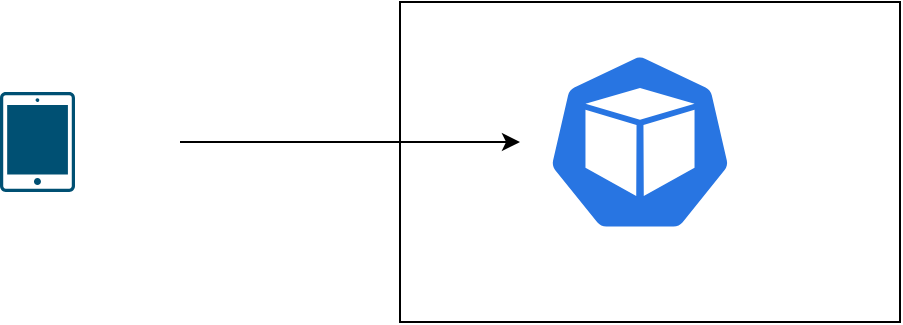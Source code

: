 <mxfile version="15.8.3" type="github">
  <diagram id="3-LJM8cy5WZiCc4egxbc" name="Page-1">
    <mxGraphModel dx="1186" dy="764" grid="1" gridSize="10" guides="1" tooltips="1" connect="1" arrows="1" fold="1" page="1" pageScale="1" pageWidth="850" pageHeight="1100" math="0" shadow="0">
      <root>
        <mxCell id="0" />
        <mxCell id="1" parent="0" />
        <mxCell id="yGHzoKNZI_u5UiGkasQw-3" value="" style="rounded=0;whiteSpace=wrap;html=1;" vertex="1" parent="1">
          <mxGeometry x="290" y="140" width="250" height="160" as="geometry" />
        </mxCell>
        <mxCell id="yGHzoKNZI_u5UiGkasQw-2" value="" style="sketch=0;html=1;dashed=0;whitespace=wrap;fillColor=#2875E2;strokeColor=#ffffff;points=[[0.005,0.63,0],[0.1,0.2,0],[0.9,0.2,0],[0.5,0,0],[0.995,0.63,0],[0.72,0.99,0],[0.5,1,0],[0.28,0.99,0]];shape=mxgraph.kubernetes.icon;prIcon=pod" vertex="1" parent="1">
          <mxGeometry x="350" y="165" width="120" height="90" as="geometry" />
        </mxCell>
        <mxCell id="yGHzoKNZI_u5UiGkasQw-4" value="" style="endArrow=classic;html=1;rounded=0;" edge="1" parent="1" target="yGHzoKNZI_u5UiGkasQw-2">
          <mxGeometry width="50" height="50" relative="1" as="geometry">
            <mxPoint x="180" y="210" as="sourcePoint" />
            <mxPoint x="450" y="370" as="targetPoint" />
          </mxGeometry>
        </mxCell>
        <mxCell id="yGHzoKNZI_u5UiGkasQw-5" value="" style="sketch=0;points=[[0.015,0.015,0],[0.985,0.015,0],[0.985,0.985,0],[0.015,0.985,0],[0.25,0,0],[0.5,0,0],[0.75,0,0],[1,0.25,0],[1,0.5,0],[1,0.75,0],[0.75,1,0],[0.5,1,0],[0.25,1,0],[0,0.75,0],[0,0.5,0],[0,0.25,0]];verticalLabelPosition=bottom;html=1;verticalAlign=top;aspect=fixed;align=center;pointerEvents=1;shape=mxgraph.cisco19.handheld;fillColor=#005073;strokeColor=none;" vertex="1" parent="1">
          <mxGeometry x="90" y="185" width="37.5" height="50" as="geometry" />
        </mxCell>
      </root>
    </mxGraphModel>
  </diagram>
</mxfile>
